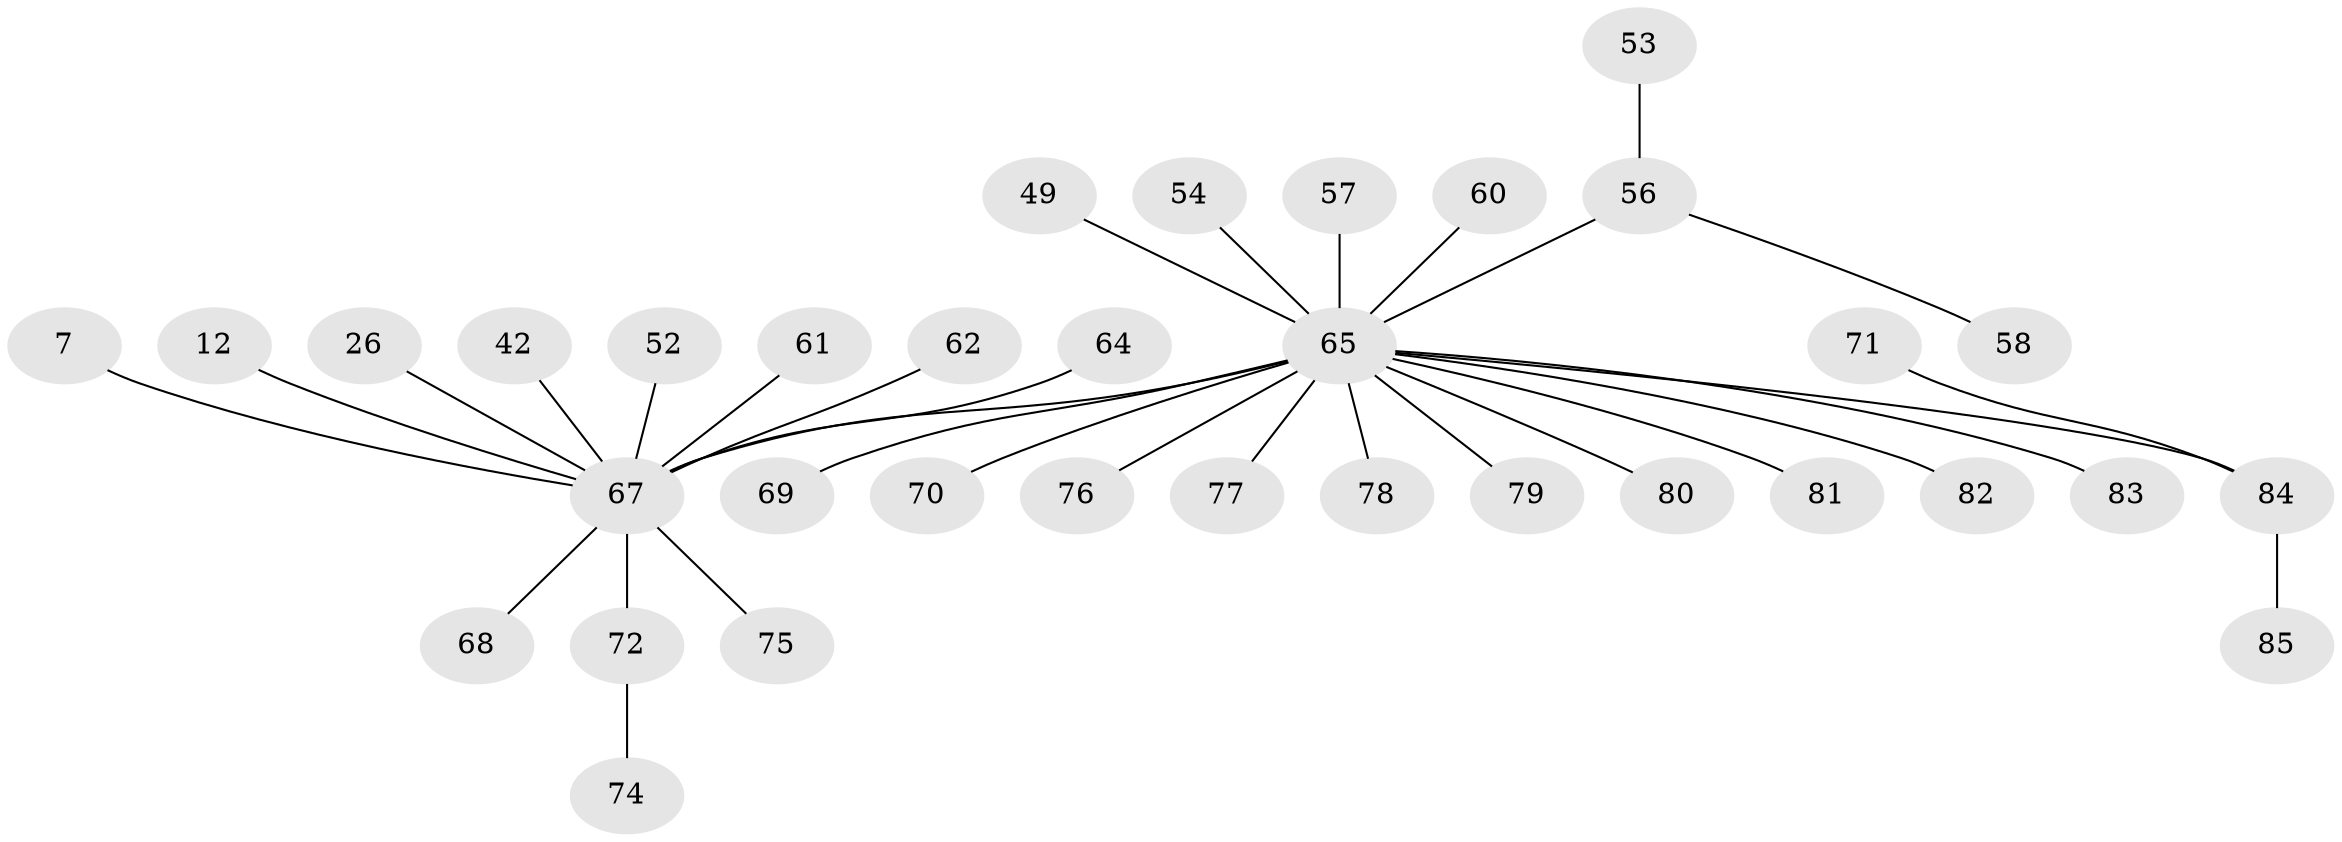 // original degree distribution, {5: 0.03529411764705882, 19: 0.011764705882352941, 2: 0.1411764705882353, 1: 0.6352941176470588, 13: 0.011764705882352941, 7: 0.03529411764705882, 4: 0.023529411764705882, 6: 0.011764705882352941, 3: 0.09411764705882353}
// Generated by graph-tools (version 1.1) at 2025/50/03/04/25 21:50:36]
// undirected, 34 vertices, 33 edges
graph export_dot {
graph [start="1"]
  node [color=gray90,style=filled];
  7;
  12;
  26;
  42;
  49 [super="+35"];
  52 [super="+36"];
  53;
  54;
  56 [super="+21+38"];
  57;
  58 [super="+45"];
  60;
  61 [super="+44"];
  62;
  64;
  65 [super="+8+28+2+5+17+25+30+34+40+43+47+48"];
  67 [super="+6+23+55"];
  68 [super="+59"];
  69;
  70;
  71 [super="+39"];
  72 [super="+19+20+27+63+51"];
  74;
  75;
  76;
  77;
  78;
  79;
  80;
  81;
  82;
  83;
  84 [super="+46+66"];
  85 [super="+73"];
  7 -- 67;
  12 -- 67;
  26 -- 67;
  42 -- 67;
  49 -- 65;
  52 -- 67;
  53 -- 56;
  54 -- 65;
  56 -- 65 [weight=2];
  56 -- 58;
  57 -- 65;
  60 -- 65;
  61 -- 67;
  62 -- 67;
  64 -- 67;
  65 -- 77;
  65 -- 67 [weight=5];
  65 -- 78;
  65 -- 79;
  65 -- 81;
  65 -- 69;
  65 -- 70;
  65 -- 76;
  65 -- 80;
  65 -- 82;
  65 -- 83;
  65 -- 84 [weight=2];
  67 -- 75;
  67 -- 68;
  67 -- 72 [weight=2];
  71 -- 84;
  72 -- 74;
  84 -- 85;
}
